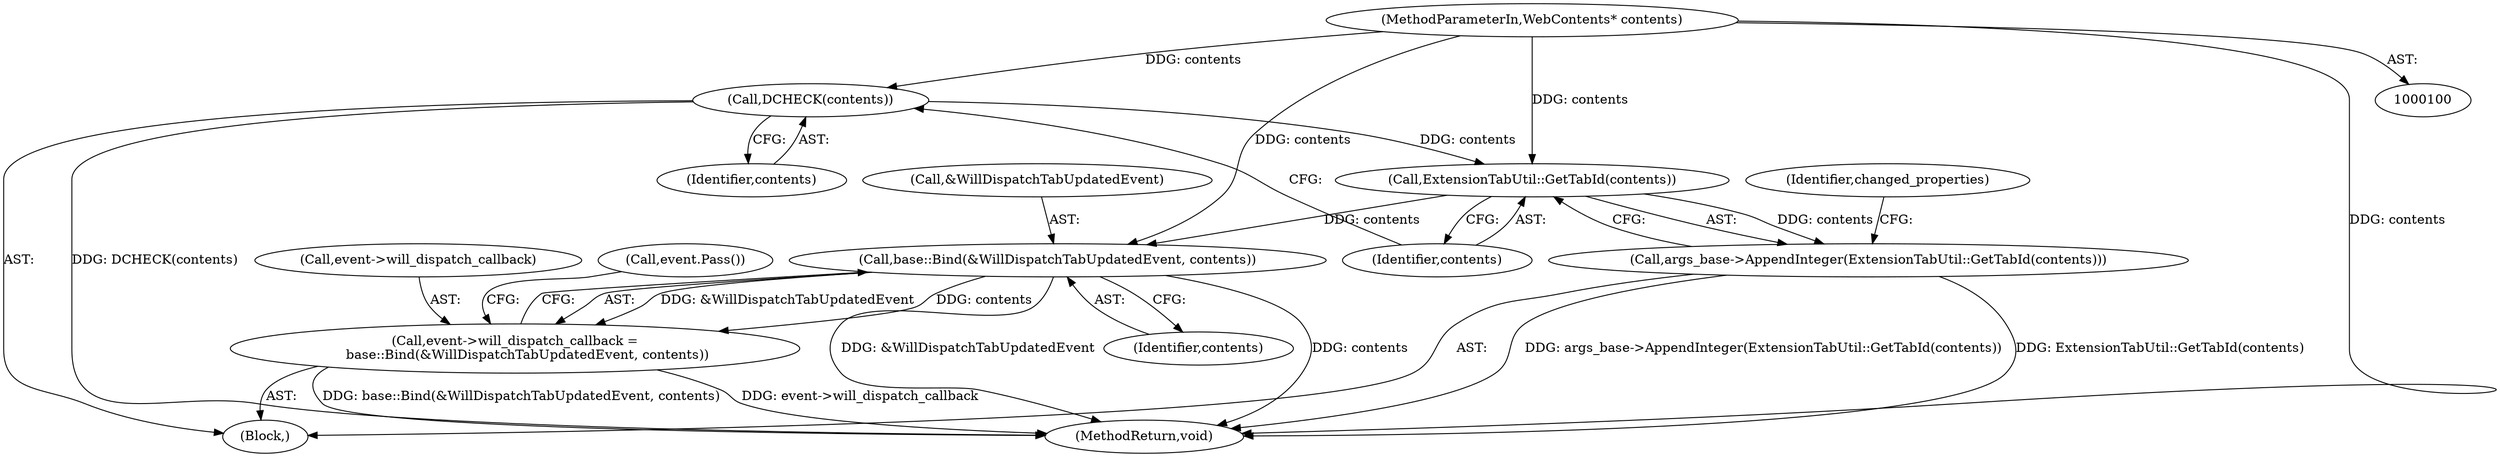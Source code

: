 digraph "1_Chrome_f7ae1f7a918f1973dca241a7a23169906eaf4fe3_2@pointer" {
"1000101" [label="(MethodParameterIn,WebContents* contents)"];
"1000106" [label="(Call,DCHECK(contents))"];
"1000110" [label="(Call,ExtensionTabUtil::GetTabId(contents))"];
"1000109" [label="(Call,args_base->AppendInteger(ExtensionTabUtil::GetTabId(contents)))"];
"1000134" [label="(Call,base::Bind(&WillDispatchTabUpdatedEvent, contents))"];
"1000130" [label="(Call,event->will_dispatch_callback =\n      base::Bind(&WillDispatchTabUpdatedEvent, contents))"];
"1000110" [label="(Call,ExtensionTabUtil::GetTabId(contents))"];
"1000131" [label="(Call,event->will_dispatch_callback)"];
"1000106" [label="(Call,DCHECK(contents))"];
"1000101" [label="(MethodParameterIn,WebContents* contents)"];
"1000109" [label="(Call,args_base->AppendInteger(ExtensionTabUtil::GetTabId(contents)))"];
"1000140" [label="(MethodReturn,void)"];
"1000113" [label="(Identifier,changed_properties)"];
"1000107" [label="(Identifier,contents)"];
"1000130" [label="(Call,event->will_dispatch_callback =\n      base::Bind(&WillDispatchTabUpdatedEvent, contents))"];
"1000103" [label="(Block,)"];
"1000137" [label="(Identifier,contents)"];
"1000139" [label="(Call,event.Pass())"];
"1000111" [label="(Identifier,contents)"];
"1000134" [label="(Call,base::Bind(&WillDispatchTabUpdatedEvent, contents))"];
"1000135" [label="(Call,&WillDispatchTabUpdatedEvent)"];
"1000101" -> "1000100"  [label="AST: "];
"1000101" -> "1000140"  [label="DDG: contents"];
"1000101" -> "1000106"  [label="DDG: contents"];
"1000101" -> "1000110"  [label="DDG: contents"];
"1000101" -> "1000134"  [label="DDG: contents"];
"1000106" -> "1000103"  [label="AST: "];
"1000106" -> "1000107"  [label="CFG: "];
"1000107" -> "1000106"  [label="AST: "];
"1000111" -> "1000106"  [label="CFG: "];
"1000106" -> "1000140"  [label="DDG: DCHECK(contents)"];
"1000106" -> "1000110"  [label="DDG: contents"];
"1000110" -> "1000109"  [label="AST: "];
"1000110" -> "1000111"  [label="CFG: "];
"1000111" -> "1000110"  [label="AST: "];
"1000109" -> "1000110"  [label="CFG: "];
"1000110" -> "1000109"  [label="DDG: contents"];
"1000110" -> "1000134"  [label="DDG: contents"];
"1000109" -> "1000103"  [label="AST: "];
"1000113" -> "1000109"  [label="CFG: "];
"1000109" -> "1000140"  [label="DDG: ExtensionTabUtil::GetTabId(contents)"];
"1000109" -> "1000140"  [label="DDG: args_base->AppendInteger(ExtensionTabUtil::GetTabId(contents))"];
"1000134" -> "1000130"  [label="AST: "];
"1000134" -> "1000137"  [label="CFG: "];
"1000135" -> "1000134"  [label="AST: "];
"1000137" -> "1000134"  [label="AST: "];
"1000130" -> "1000134"  [label="CFG: "];
"1000134" -> "1000140"  [label="DDG: &WillDispatchTabUpdatedEvent"];
"1000134" -> "1000140"  [label="DDG: contents"];
"1000134" -> "1000130"  [label="DDG: &WillDispatchTabUpdatedEvent"];
"1000134" -> "1000130"  [label="DDG: contents"];
"1000130" -> "1000103"  [label="AST: "];
"1000131" -> "1000130"  [label="AST: "];
"1000139" -> "1000130"  [label="CFG: "];
"1000130" -> "1000140"  [label="DDG: base::Bind(&WillDispatchTabUpdatedEvent, contents)"];
"1000130" -> "1000140"  [label="DDG: event->will_dispatch_callback"];
}
